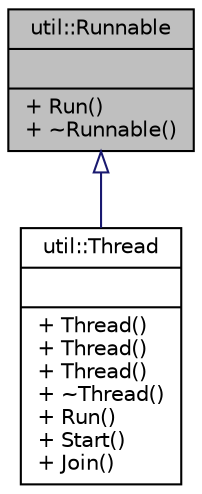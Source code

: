 digraph "util::Runnable"
{
  bgcolor="transparent";
  edge [fontname="Helvetica",fontsize="10",labelfontname="Helvetica",labelfontsize="10"];
  node [fontname="Helvetica",fontsize="10",shape=record];
  Node1 [label="{util::Runnable\n||+ Run()\l+ ~Runnable()\l}",height=0.2,width=0.4,color="black", fillcolor="grey75", style="filled" fontcolor="black"];
  Node1 -> Node2 [dir="back",color="midnightblue",fontsize="10",style="solid",arrowtail="onormal",fontname="Helvetica"];
  Node2 [label="{util::Thread\n||+ Thread()\l+ Thread()\l+ Thread()\l+ ~Thread()\l+ Run()\l+ Start()\l+ Join()\l}",height=0.2,width=0.4,color="black",URL="$classutil_1_1Thread.html",tooltip="Thread is a thread of asynchronous execution in an application. application is allowed to have multip..."];
}
